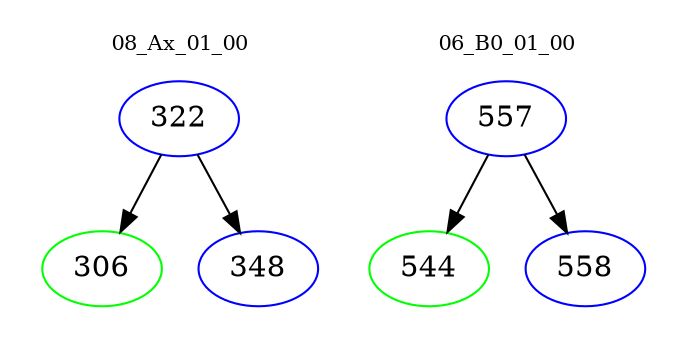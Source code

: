 digraph{
subgraph cluster_0 {
color = white
label = "08_Ax_01_00";
fontsize=10;
T0_322 [label="322", color="blue"]
T0_322 -> T0_306 [color="black"]
T0_306 [label="306", color="green"]
T0_322 -> T0_348 [color="black"]
T0_348 [label="348", color="blue"]
}
subgraph cluster_1 {
color = white
label = "06_B0_01_00";
fontsize=10;
T1_557 [label="557", color="blue"]
T1_557 -> T1_544 [color="black"]
T1_544 [label="544", color="green"]
T1_557 -> T1_558 [color="black"]
T1_558 [label="558", color="blue"]
}
}
